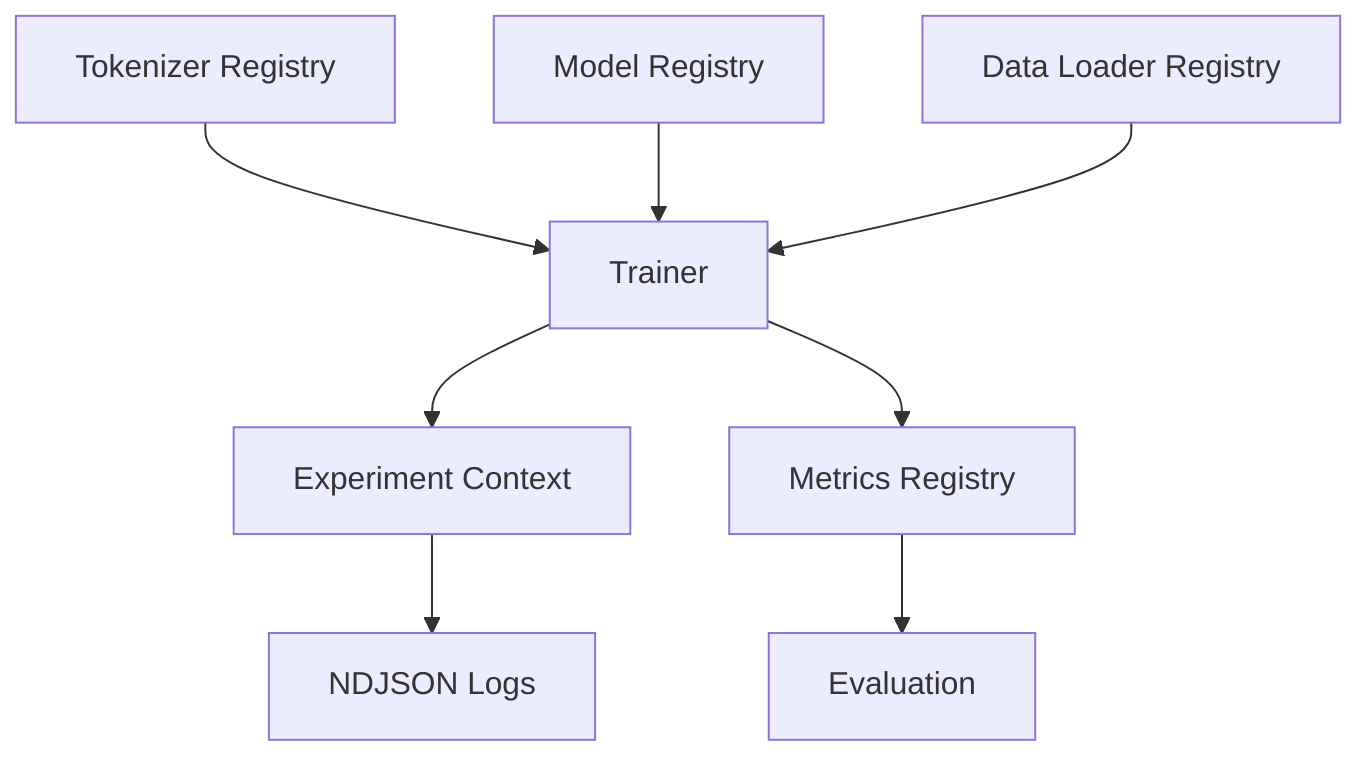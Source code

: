 graph TD
    A[Tokenizer Registry] --> C[Trainer]
    B[Model Registry] --> C
    D[Data Loader Registry] --> C
    C --> E[Experiment Context]
    E --> F[NDJSON Logs]
    C --> G[Metrics Registry]
    G --> H[Evaluation]